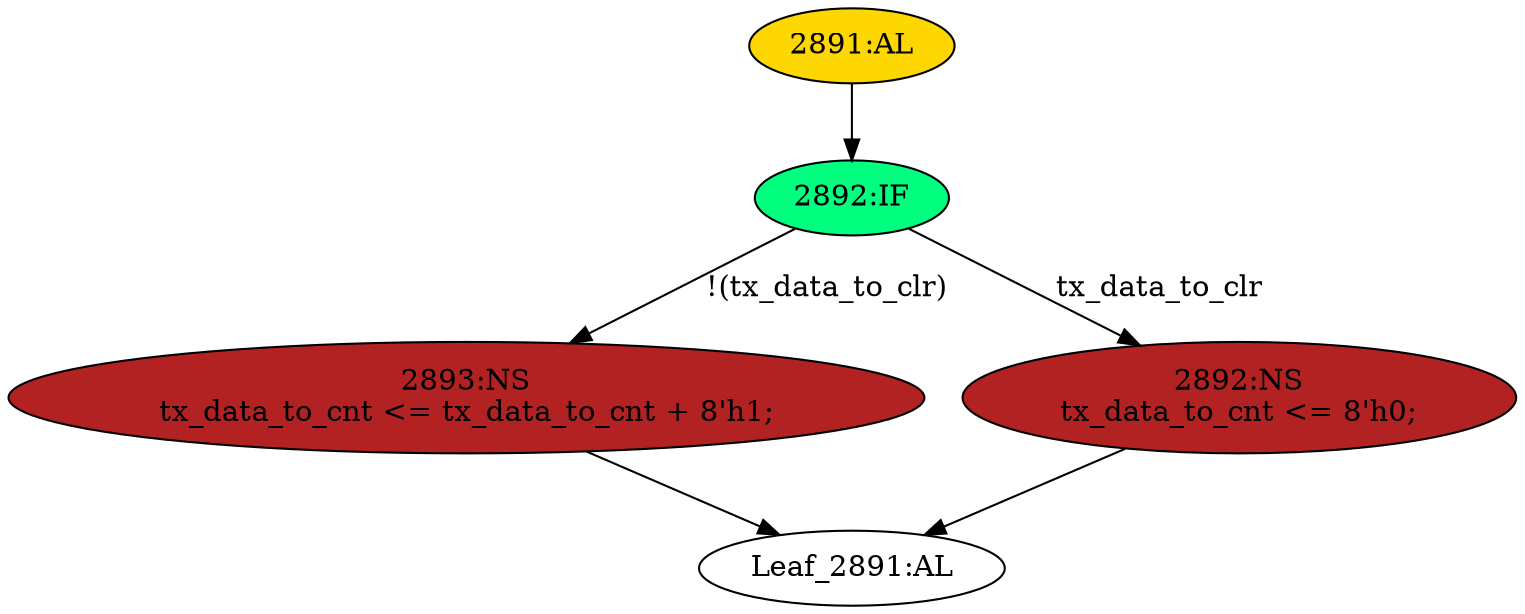 strict digraph "" {
	node [label="\N"];
	"Leaf_2891:AL"	 [def_var="['tx_data_to_cnt']",
		label="Leaf_2891:AL"];
	"2892:IF"	 [ast="<pyverilog.vparser.ast.IfStatement object at 0x7f13b54bd510>",
		fillcolor=springgreen,
		label="2892:IF",
		statements="[]",
		style=filled,
		typ=IfStatement];
	"2893:NS"	 [ast="<pyverilog.vparser.ast.NonblockingSubstitution object at 0x7f13b54bd590>",
		fillcolor=firebrick,
		label="2893:NS
tx_data_to_cnt <= tx_data_to_cnt + 8'h1;",
		statements="[<pyverilog.vparser.ast.NonblockingSubstitution object at 0x7f13b54bd590>]",
		style=filled,
		typ=NonblockingSubstitution];
	"2892:IF" -> "2893:NS"	 [cond="['tx_data_to_clr']",
		label="!(tx_data_to_clr)",
		lineno=2892];
	"2892:NS"	 [ast="<pyverilog.vparser.ast.NonblockingSubstitution object at 0x7f13b54bd7d0>",
		fillcolor=firebrick,
		label="2892:NS
tx_data_to_cnt <= 8'h0;",
		statements="[<pyverilog.vparser.ast.NonblockingSubstitution object at 0x7f13b54bd7d0>]",
		style=filled,
		typ=NonblockingSubstitution];
	"2892:IF" -> "2892:NS"	 [cond="['tx_data_to_clr']",
		label=tx_data_to_clr,
		lineno=2892];
	"2893:NS" -> "Leaf_2891:AL"	 [cond="[]",
		lineno=None];
	"2891:AL"	 [ast="<pyverilog.vparser.ast.Always object at 0x7f13b54bd9d0>",
		clk_sens=True,
		fillcolor=gold,
		label="2891:AL",
		sens="['clk']",
		statements="[]",
		style=filled,
		typ=Always,
		use_var="['tx_data_to_clr', 'tx_data_to_cnt']"];
	"2891:AL" -> "2892:IF"	 [cond="[]",
		lineno=None];
	"2892:NS" -> "Leaf_2891:AL"	 [cond="[]",
		lineno=None];
}
